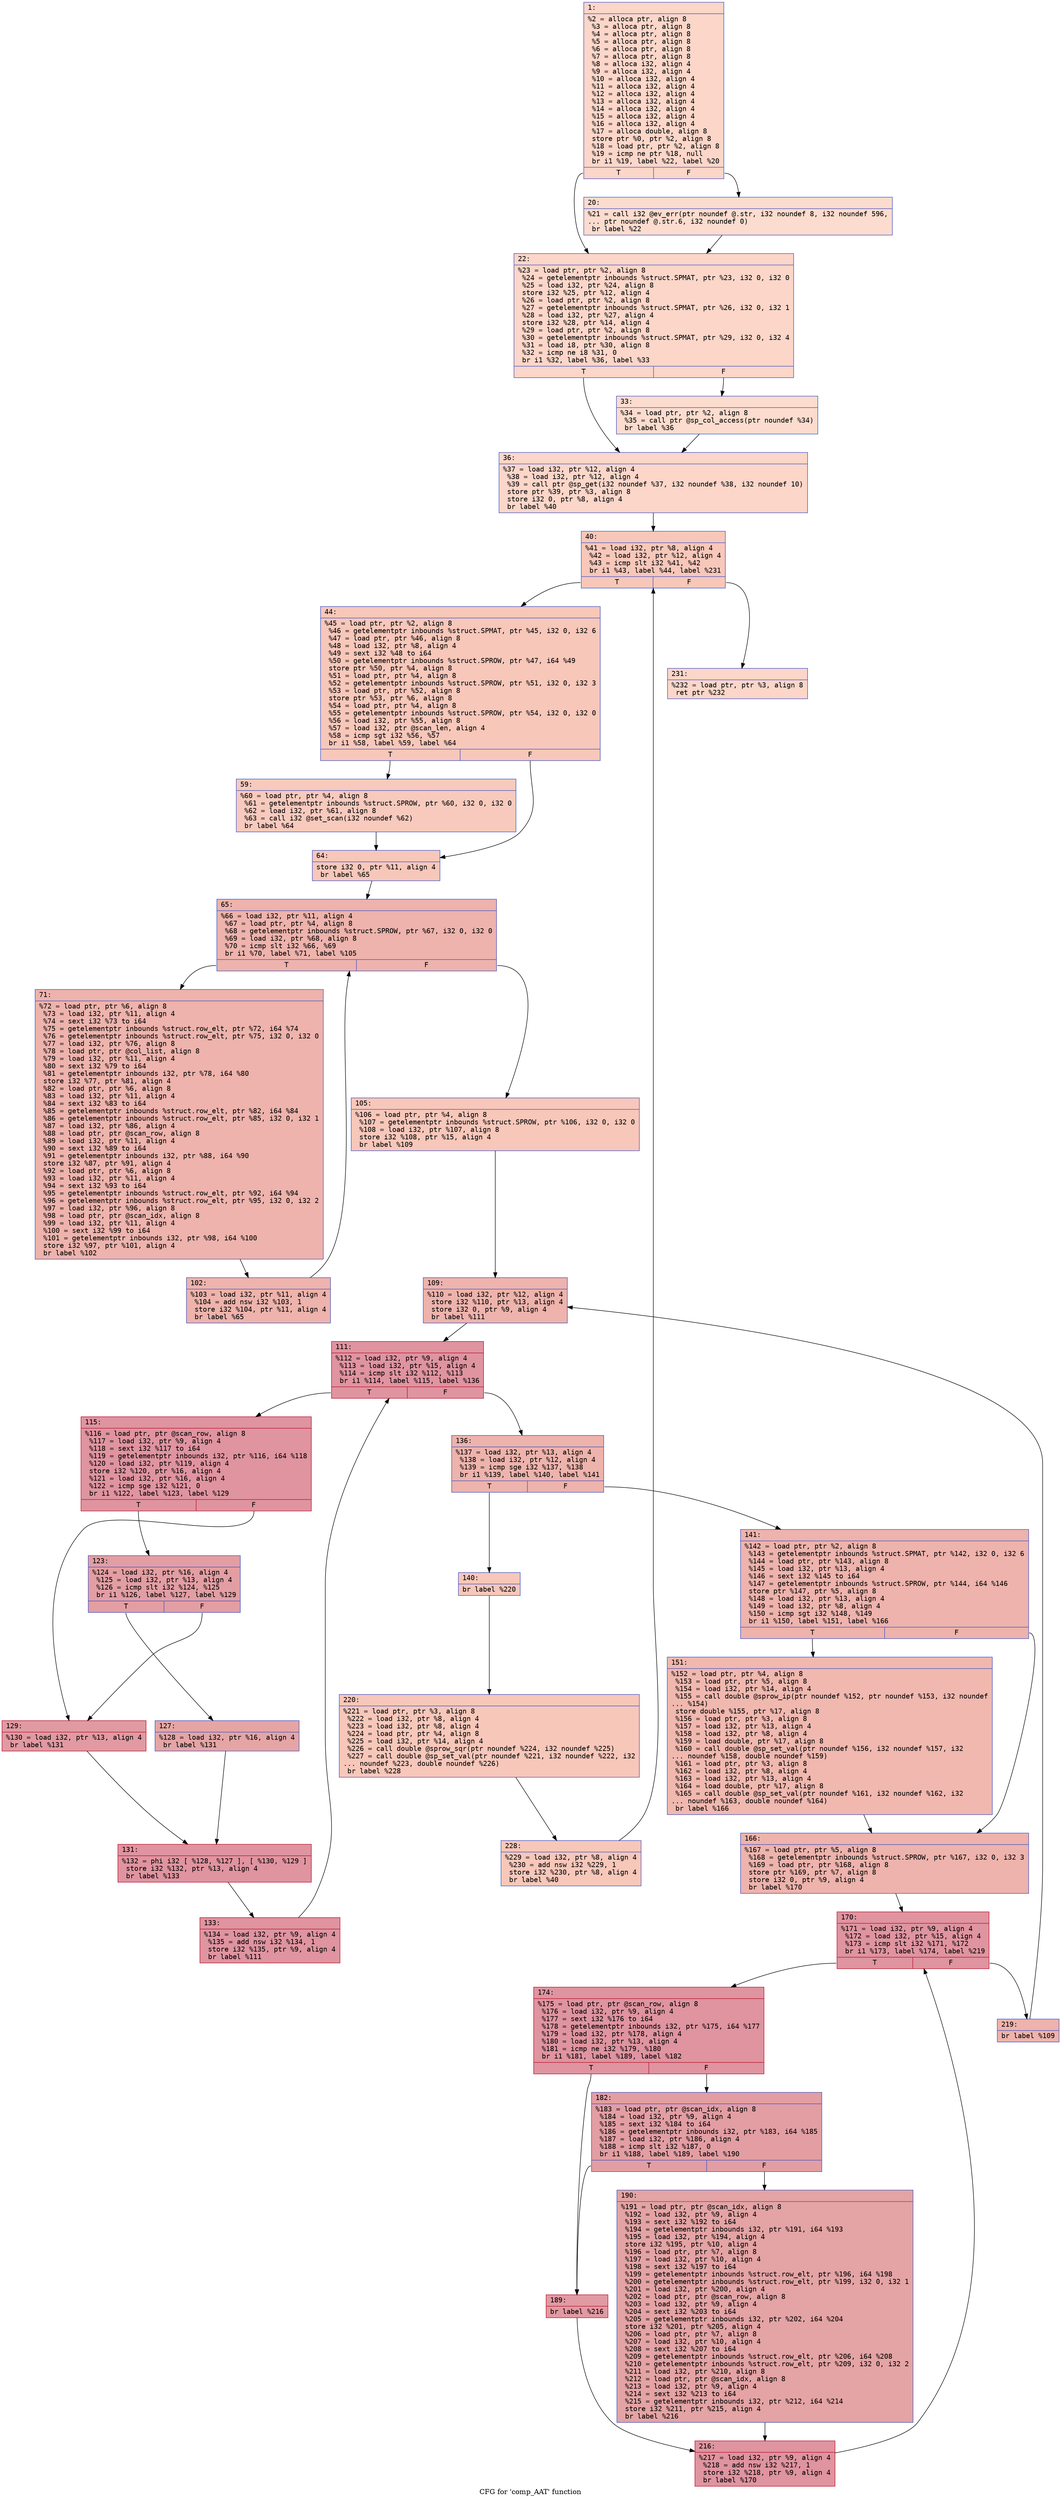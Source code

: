 digraph "CFG for 'comp_AAT' function" {
	label="CFG for 'comp_AAT' function";

	Node0x6000023b3480 [shape=record,color="#3d50c3ff", style=filled, fillcolor="#f6a38570" fontname="Courier",label="{1:\l|  %2 = alloca ptr, align 8\l  %3 = alloca ptr, align 8\l  %4 = alloca ptr, align 8\l  %5 = alloca ptr, align 8\l  %6 = alloca ptr, align 8\l  %7 = alloca ptr, align 8\l  %8 = alloca i32, align 4\l  %9 = alloca i32, align 4\l  %10 = alloca i32, align 4\l  %11 = alloca i32, align 4\l  %12 = alloca i32, align 4\l  %13 = alloca i32, align 4\l  %14 = alloca i32, align 4\l  %15 = alloca i32, align 4\l  %16 = alloca i32, align 4\l  %17 = alloca double, align 8\l  store ptr %0, ptr %2, align 8\l  %18 = load ptr, ptr %2, align 8\l  %19 = icmp ne ptr %18, null\l  br i1 %19, label %22, label %20\l|{<s0>T|<s1>F}}"];
	Node0x6000023b3480:s0 -> Node0x6000023b36b0[tooltip="1 -> 22\nProbability 62.50%" ];
	Node0x6000023b3480:s1 -> Node0x6000023b3660[tooltip="1 -> 20\nProbability 37.50%" ];
	Node0x6000023b3660 [shape=record,color="#3d50c3ff", style=filled, fillcolor="#f7af9170" fontname="Courier",label="{20:\l|  %21 = call i32 @ev_err(ptr noundef @.str, i32 noundef 8, i32 noundef 596,\l... ptr noundef @.str.6, i32 noundef 0)\l  br label %22\l}"];
	Node0x6000023b3660 -> Node0x6000023b36b0[tooltip="20 -> 22\nProbability 100.00%" ];
	Node0x6000023b36b0 [shape=record,color="#3d50c3ff", style=filled, fillcolor="#f6a38570" fontname="Courier",label="{22:\l|  %23 = load ptr, ptr %2, align 8\l  %24 = getelementptr inbounds %struct.SPMAT, ptr %23, i32 0, i32 0\l  %25 = load i32, ptr %24, align 8\l  store i32 %25, ptr %12, align 4\l  %26 = load ptr, ptr %2, align 8\l  %27 = getelementptr inbounds %struct.SPMAT, ptr %26, i32 0, i32 1\l  %28 = load i32, ptr %27, align 4\l  store i32 %28, ptr %14, align 4\l  %29 = load ptr, ptr %2, align 8\l  %30 = getelementptr inbounds %struct.SPMAT, ptr %29, i32 0, i32 4\l  %31 = load i8, ptr %30, align 8\l  %32 = icmp ne i8 %31, 0\l  br i1 %32, label %36, label %33\l|{<s0>T|<s1>F}}"];
	Node0x6000023b36b0:s0 -> Node0x6000023b3750[tooltip="22 -> 36\nProbability 62.50%" ];
	Node0x6000023b36b0:s1 -> Node0x6000023b3700[tooltip="22 -> 33\nProbability 37.50%" ];
	Node0x6000023b3700 [shape=record,color="#3d50c3ff", style=filled, fillcolor="#f7af9170" fontname="Courier",label="{33:\l|  %34 = load ptr, ptr %2, align 8\l  %35 = call ptr @sp_col_access(ptr noundef %34)\l  br label %36\l}"];
	Node0x6000023b3700 -> Node0x6000023b3750[tooltip="33 -> 36\nProbability 100.00%" ];
	Node0x6000023b3750 [shape=record,color="#3d50c3ff", style=filled, fillcolor="#f6a38570" fontname="Courier",label="{36:\l|  %37 = load i32, ptr %12, align 4\l  %38 = load i32, ptr %12, align 4\l  %39 = call ptr @sp_get(i32 noundef %37, i32 noundef %38, i32 noundef 10)\l  store ptr %39, ptr %3, align 8\l  store i32 0, ptr %8, align 4\l  br label %40\l}"];
	Node0x6000023b3750 -> Node0x6000023b37a0[tooltip="36 -> 40\nProbability 100.00%" ];
	Node0x6000023b37a0 [shape=record,color="#3d50c3ff", style=filled, fillcolor="#ec7f6370" fontname="Courier",label="{40:\l|  %41 = load i32, ptr %8, align 4\l  %42 = load i32, ptr %12, align 4\l  %43 = icmp slt i32 %41, %42\l  br i1 %43, label %44, label %231\l|{<s0>T|<s1>F}}"];
	Node0x6000023b37a0:s0 -> Node0x6000023b37f0[tooltip="40 -> 44\nProbability 96.88%" ];
	Node0x6000023b37a0:s1 -> Node0x6000023ac140[tooltip="40 -> 231\nProbability 3.12%" ];
	Node0x6000023b37f0 [shape=record,color="#3d50c3ff", style=filled, fillcolor="#ec7f6370" fontname="Courier",label="{44:\l|  %45 = load ptr, ptr %2, align 8\l  %46 = getelementptr inbounds %struct.SPMAT, ptr %45, i32 0, i32 6\l  %47 = load ptr, ptr %46, align 8\l  %48 = load i32, ptr %8, align 4\l  %49 = sext i32 %48 to i64\l  %50 = getelementptr inbounds %struct.SPROW, ptr %47, i64 %49\l  store ptr %50, ptr %4, align 8\l  %51 = load ptr, ptr %4, align 8\l  %52 = getelementptr inbounds %struct.SPROW, ptr %51, i32 0, i32 3\l  %53 = load ptr, ptr %52, align 8\l  store ptr %53, ptr %6, align 8\l  %54 = load ptr, ptr %4, align 8\l  %55 = getelementptr inbounds %struct.SPROW, ptr %54, i32 0, i32 0\l  %56 = load i32, ptr %55, align 8\l  %57 = load i32, ptr @scan_len, align 4\l  %58 = icmp sgt i32 %56, %57\l  br i1 %58, label %59, label %64\l|{<s0>T|<s1>F}}"];
	Node0x6000023b37f0:s0 -> Node0x6000023b3840[tooltip="44 -> 59\nProbability 50.00%" ];
	Node0x6000023b37f0:s1 -> Node0x6000023b3890[tooltip="44 -> 64\nProbability 50.00%" ];
	Node0x6000023b3840 [shape=record,color="#3d50c3ff", style=filled, fillcolor="#ef886b70" fontname="Courier",label="{59:\l|  %60 = load ptr, ptr %4, align 8\l  %61 = getelementptr inbounds %struct.SPROW, ptr %60, i32 0, i32 0\l  %62 = load i32, ptr %61, align 8\l  %63 = call i32 @set_scan(i32 noundef %62)\l  br label %64\l}"];
	Node0x6000023b3840 -> Node0x6000023b3890[tooltip="59 -> 64\nProbability 100.00%" ];
	Node0x6000023b3890 [shape=record,color="#3d50c3ff", style=filled, fillcolor="#ec7f6370" fontname="Courier",label="{64:\l|  store i32 0, ptr %11, align 4\l  br label %65\l}"];
	Node0x6000023b3890 -> Node0x6000023b38e0[tooltip="64 -> 65\nProbability 100.00%" ];
	Node0x6000023b38e0 [shape=record,color="#3d50c3ff", style=filled, fillcolor="#d6524470" fontname="Courier",label="{65:\l|  %66 = load i32, ptr %11, align 4\l  %67 = load ptr, ptr %4, align 8\l  %68 = getelementptr inbounds %struct.SPROW, ptr %67, i32 0, i32 0\l  %69 = load i32, ptr %68, align 8\l  %70 = icmp slt i32 %66, %69\l  br i1 %70, label %71, label %105\l|{<s0>T|<s1>F}}"];
	Node0x6000023b38e0:s0 -> Node0x6000023b3930[tooltip="65 -> 71\nProbability 96.88%" ];
	Node0x6000023b38e0:s1 -> Node0x6000023b39d0[tooltip="65 -> 105\nProbability 3.12%" ];
	Node0x6000023b3930 [shape=record,color="#3d50c3ff", style=filled, fillcolor="#d6524470" fontname="Courier",label="{71:\l|  %72 = load ptr, ptr %6, align 8\l  %73 = load i32, ptr %11, align 4\l  %74 = sext i32 %73 to i64\l  %75 = getelementptr inbounds %struct.row_elt, ptr %72, i64 %74\l  %76 = getelementptr inbounds %struct.row_elt, ptr %75, i32 0, i32 0\l  %77 = load i32, ptr %76, align 8\l  %78 = load ptr, ptr @col_list, align 8\l  %79 = load i32, ptr %11, align 4\l  %80 = sext i32 %79 to i64\l  %81 = getelementptr inbounds i32, ptr %78, i64 %80\l  store i32 %77, ptr %81, align 4\l  %82 = load ptr, ptr %6, align 8\l  %83 = load i32, ptr %11, align 4\l  %84 = sext i32 %83 to i64\l  %85 = getelementptr inbounds %struct.row_elt, ptr %82, i64 %84\l  %86 = getelementptr inbounds %struct.row_elt, ptr %85, i32 0, i32 1\l  %87 = load i32, ptr %86, align 4\l  %88 = load ptr, ptr @scan_row, align 8\l  %89 = load i32, ptr %11, align 4\l  %90 = sext i32 %89 to i64\l  %91 = getelementptr inbounds i32, ptr %88, i64 %90\l  store i32 %87, ptr %91, align 4\l  %92 = load ptr, ptr %6, align 8\l  %93 = load i32, ptr %11, align 4\l  %94 = sext i32 %93 to i64\l  %95 = getelementptr inbounds %struct.row_elt, ptr %92, i64 %94\l  %96 = getelementptr inbounds %struct.row_elt, ptr %95, i32 0, i32 2\l  %97 = load i32, ptr %96, align 8\l  %98 = load ptr, ptr @scan_idx, align 8\l  %99 = load i32, ptr %11, align 4\l  %100 = sext i32 %99 to i64\l  %101 = getelementptr inbounds i32, ptr %98, i64 %100\l  store i32 %97, ptr %101, align 4\l  br label %102\l}"];
	Node0x6000023b3930 -> Node0x6000023b3980[tooltip="71 -> 102\nProbability 100.00%" ];
	Node0x6000023b3980 [shape=record,color="#3d50c3ff", style=filled, fillcolor="#d6524470" fontname="Courier",label="{102:\l|  %103 = load i32, ptr %11, align 4\l  %104 = add nsw i32 %103, 1\l  store i32 %104, ptr %11, align 4\l  br label %65\l}"];
	Node0x6000023b3980 -> Node0x6000023b38e0[tooltip="102 -> 65\nProbability 100.00%" ];
	Node0x6000023b39d0 [shape=record,color="#3d50c3ff", style=filled, fillcolor="#ec7f6370" fontname="Courier",label="{105:\l|  %106 = load ptr, ptr %4, align 8\l  %107 = getelementptr inbounds %struct.SPROW, ptr %106, i32 0, i32 0\l  %108 = load i32, ptr %107, align 8\l  store i32 %108, ptr %15, align 4\l  br label %109\l}"];
	Node0x6000023b39d0 -> Node0x6000023b3a20[tooltip="105 -> 109\nProbability 100.00%" ];
	Node0x6000023b3a20 [shape=record,color="#3d50c3ff", style=filled, fillcolor="#d6524470" fontname="Courier",label="{109:\l|  %110 = load i32, ptr %12, align 4\l  store i32 %110, ptr %13, align 4\l  store i32 0, ptr %9, align 4\l  br label %111\l}"];
	Node0x6000023b3a20 -> Node0x6000023b3a70[tooltip="109 -> 111\nProbability 100.00%" ];
	Node0x6000023b3a70 [shape=record,color="#b70d28ff", style=filled, fillcolor="#b70d2870" fontname="Courier",label="{111:\l|  %112 = load i32, ptr %9, align 4\l  %113 = load i32, ptr %15, align 4\l  %114 = icmp slt i32 %112, %113\l  br i1 %114, label %115, label %136\l|{<s0>T|<s1>F}}"];
	Node0x6000023b3a70:s0 -> Node0x6000023b3ac0[tooltip="111 -> 115\nProbability 96.88%" ];
	Node0x6000023b3a70:s1 -> Node0x6000023b3ca0[tooltip="111 -> 136\nProbability 3.12%" ];
	Node0x6000023b3ac0 [shape=record,color="#b70d28ff", style=filled, fillcolor="#b70d2870" fontname="Courier",label="{115:\l|  %116 = load ptr, ptr @scan_row, align 8\l  %117 = load i32, ptr %9, align 4\l  %118 = sext i32 %117 to i64\l  %119 = getelementptr inbounds i32, ptr %116, i64 %118\l  %120 = load i32, ptr %119, align 4\l  store i32 %120, ptr %16, align 4\l  %121 = load i32, ptr %16, align 4\l  %122 = icmp sge i32 %121, 0\l  br i1 %122, label %123, label %129\l|{<s0>T|<s1>F}}"];
	Node0x6000023b3ac0:s0 -> Node0x6000023b3b10[tooltip="115 -> 123\nProbability 50.00%" ];
	Node0x6000023b3ac0:s1 -> Node0x6000023b3bb0[tooltip="115 -> 129\nProbability 50.00%" ];
	Node0x6000023b3b10 [shape=record,color="#3d50c3ff", style=filled, fillcolor="#be242e70" fontname="Courier",label="{123:\l|  %124 = load i32, ptr %16, align 4\l  %125 = load i32, ptr %13, align 4\l  %126 = icmp slt i32 %124, %125\l  br i1 %126, label %127, label %129\l|{<s0>T|<s1>F}}"];
	Node0x6000023b3b10:s0 -> Node0x6000023b3b60[tooltip="123 -> 127\nProbability 50.00%" ];
	Node0x6000023b3b10:s1 -> Node0x6000023b3bb0[tooltip="123 -> 129\nProbability 50.00%" ];
	Node0x6000023b3b60 [shape=record,color="#3d50c3ff", style=filled, fillcolor="#c5333470" fontname="Courier",label="{127:\l|  %128 = load i32, ptr %16, align 4\l  br label %131\l}"];
	Node0x6000023b3b60 -> Node0x6000023b3c00[tooltip="127 -> 131\nProbability 100.00%" ];
	Node0x6000023b3bb0 [shape=record,color="#b70d28ff", style=filled, fillcolor="#bb1b2c70" fontname="Courier",label="{129:\l|  %130 = load i32, ptr %13, align 4\l  br label %131\l}"];
	Node0x6000023b3bb0 -> Node0x6000023b3c00[tooltip="129 -> 131\nProbability 100.00%" ];
	Node0x6000023b3c00 [shape=record,color="#b70d28ff", style=filled, fillcolor="#b70d2870" fontname="Courier",label="{131:\l|  %132 = phi i32 [ %128, %127 ], [ %130, %129 ]\l  store i32 %132, ptr %13, align 4\l  br label %133\l}"];
	Node0x6000023b3c00 -> Node0x6000023b3c50[tooltip="131 -> 133\nProbability 100.00%" ];
	Node0x6000023b3c50 [shape=record,color="#b70d28ff", style=filled, fillcolor="#b70d2870" fontname="Courier",label="{133:\l|  %134 = load i32, ptr %9, align 4\l  %135 = add nsw i32 %134, 1\l  store i32 %135, ptr %9, align 4\l  br label %111\l}"];
	Node0x6000023b3c50 -> Node0x6000023b3a70[tooltip="133 -> 111\nProbability 100.00%" ];
	Node0x6000023b3ca0 [shape=record,color="#3d50c3ff", style=filled, fillcolor="#d6524470" fontname="Courier",label="{136:\l|  %137 = load i32, ptr %13, align 4\l  %138 = load i32, ptr %12, align 4\l  %139 = icmp sge i32 %137, %138\l  br i1 %139, label %140, label %141\l|{<s0>T|<s1>F}}"];
	Node0x6000023b3ca0:s0 -> Node0x6000023b3cf0[tooltip="136 -> 140\nProbability 3.12%" ];
	Node0x6000023b3ca0:s1 -> Node0x6000023b3d40[tooltip="136 -> 141\nProbability 96.88%" ];
	Node0x6000023b3cf0 [shape=record,color="#3d50c3ff", style=filled, fillcolor="#ec7f6370" fontname="Courier",label="{140:\l|  br label %220\l}"];
	Node0x6000023b3cf0 -> Node0x6000023ac0a0[tooltip="140 -> 220\nProbability 100.00%" ];
	Node0x6000023b3d40 [shape=record,color="#3d50c3ff", style=filled, fillcolor="#d6524470" fontname="Courier",label="{141:\l|  %142 = load ptr, ptr %2, align 8\l  %143 = getelementptr inbounds %struct.SPMAT, ptr %142, i32 0, i32 6\l  %144 = load ptr, ptr %143, align 8\l  %145 = load i32, ptr %13, align 4\l  %146 = sext i32 %145 to i64\l  %147 = getelementptr inbounds %struct.SPROW, ptr %144, i64 %146\l  store ptr %147, ptr %5, align 8\l  %148 = load i32, ptr %13, align 4\l  %149 = load i32, ptr %8, align 4\l  %150 = icmp sgt i32 %148, %149\l  br i1 %150, label %151, label %166\l|{<s0>T|<s1>F}}"];
	Node0x6000023b3d40:s0 -> Node0x6000023b3d90[tooltip="141 -> 151\nProbability 50.00%" ];
	Node0x6000023b3d40:s1 -> Node0x6000023b3de0[tooltip="141 -> 166\nProbability 50.00%" ];
	Node0x6000023b3d90 [shape=record,color="#3d50c3ff", style=filled, fillcolor="#dc5d4a70" fontname="Courier",label="{151:\l|  %152 = load ptr, ptr %4, align 8\l  %153 = load ptr, ptr %5, align 8\l  %154 = load i32, ptr %14, align 4\l  %155 = call double @sprow_ip(ptr noundef %152, ptr noundef %153, i32 noundef\l... %154)\l  store double %155, ptr %17, align 8\l  %156 = load ptr, ptr %3, align 8\l  %157 = load i32, ptr %13, align 4\l  %158 = load i32, ptr %8, align 4\l  %159 = load double, ptr %17, align 8\l  %160 = call double @sp_set_val(ptr noundef %156, i32 noundef %157, i32\l... noundef %158, double noundef %159)\l  %161 = load ptr, ptr %3, align 8\l  %162 = load i32, ptr %8, align 4\l  %163 = load i32, ptr %13, align 4\l  %164 = load double, ptr %17, align 8\l  %165 = call double @sp_set_val(ptr noundef %161, i32 noundef %162, i32\l... noundef %163, double noundef %164)\l  br label %166\l}"];
	Node0x6000023b3d90 -> Node0x6000023b3de0[tooltip="151 -> 166\nProbability 100.00%" ];
	Node0x6000023b3de0 [shape=record,color="#3d50c3ff", style=filled, fillcolor="#d6524470" fontname="Courier",label="{166:\l|  %167 = load ptr, ptr %5, align 8\l  %168 = getelementptr inbounds %struct.SPROW, ptr %167, i32 0, i32 3\l  %169 = load ptr, ptr %168, align 8\l  store ptr %169, ptr %7, align 8\l  store i32 0, ptr %9, align 4\l  br label %170\l}"];
	Node0x6000023b3de0 -> Node0x6000023b3e30[tooltip="166 -> 170\nProbability 100.00%" ];
	Node0x6000023b3e30 [shape=record,color="#b70d28ff", style=filled, fillcolor="#b70d2870" fontname="Courier",label="{170:\l|  %171 = load i32, ptr %9, align 4\l  %172 = load i32, ptr %15, align 4\l  %173 = icmp slt i32 %171, %172\l  br i1 %173, label %174, label %219\l|{<s0>T|<s1>F}}"];
	Node0x6000023b3e30:s0 -> Node0x6000023b3e80[tooltip="170 -> 174\nProbability 96.88%" ];
	Node0x6000023b3e30:s1 -> Node0x6000023ac050[tooltip="170 -> 219\nProbability 3.12%" ];
	Node0x6000023b3e80 [shape=record,color="#b70d28ff", style=filled, fillcolor="#b70d2870" fontname="Courier",label="{174:\l|  %175 = load ptr, ptr @scan_row, align 8\l  %176 = load i32, ptr %9, align 4\l  %177 = sext i32 %176 to i64\l  %178 = getelementptr inbounds i32, ptr %175, i64 %177\l  %179 = load i32, ptr %178, align 4\l  %180 = load i32, ptr %13, align 4\l  %181 = icmp ne i32 %179, %180\l  br i1 %181, label %189, label %182\l|{<s0>T|<s1>F}}"];
	Node0x6000023b3e80:s0 -> Node0x6000023b3f20[tooltip="174 -> 189\nProbability 50.00%" ];
	Node0x6000023b3e80:s1 -> Node0x6000023b3ed0[tooltip="174 -> 182\nProbability 50.00%" ];
	Node0x6000023b3ed0 [shape=record,color="#3d50c3ff", style=filled, fillcolor="#be242e70" fontname="Courier",label="{182:\l|  %183 = load ptr, ptr @scan_idx, align 8\l  %184 = load i32, ptr %9, align 4\l  %185 = sext i32 %184 to i64\l  %186 = getelementptr inbounds i32, ptr %183, i64 %185\l  %187 = load i32, ptr %186, align 4\l  %188 = icmp slt i32 %187, 0\l  br i1 %188, label %189, label %190\l|{<s0>T|<s1>F}}"];
	Node0x6000023b3ed0:s0 -> Node0x6000023b3f20[tooltip="182 -> 189\nProbability 37.50%" ];
	Node0x6000023b3ed0:s1 -> Node0x6000023b3f70[tooltip="182 -> 190\nProbability 62.50%" ];
	Node0x6000023b3f20 [shape=record,color="#b70d28ff", style=filled, fillcolor="#bb1b2c70" fontname="Courier",label="{189:\l|  br label %216\l}"];
	Node0x6000023b3f20 -> Node0x6000023ac000[tooltip="189 -> 216\nProbability 100.00%" ];
	Node0x6000023b3f70 [shape=record,color="#3d50c3ff", style=filled, fillcolor="#c32e3170" fontname="Courier",label="{190:\l|  %191 = load ptr, ptr @scan_idx, align 8\l  %192 = load i32, ptr %9, align 4\l  %193 = sext i32 %192 to i64\l  %194 = getelementptr inbounds i32, ptr %191, i64 %193\l  %195 = load i32, ptr %194, align 4\l  store i32 %195, ptr %10, align 4\l  %196 = load ptr, ptr %7, align 8\l  %197 = load i32, ptr %10, align 4\l  %198 = sext i32 %197 to i64\l  %199 = getelementptr inbounds %struct.row_elt, ptr %196, i64 %198\l  %200 = getelementptr inbounds %struct.row_elt, ptr %199, i32 0, i32 1\l  %201 = load i32, ptr %200, align 4\l  %202 = load ptr, ptr @scan_row, align 8\l  %203 = load i32, ptr %9, align 4\l  %204 = sext i32 %203 to i64\l  %205 = getelementptr inbounds i32, ptr %202, i64 %204\l  store i32 %201, ptr %205, align 4\l  %206 = load ptr, ptr %7, align 8\l  %207 = load i32, ptr %10, align 4\l  %208 = sext i32 %207 to i64\l  %209 = getelementptr inbounds %struct.row_elt, ptr %206, i64 %208\l  %210 = getelementptr inbounds %struct.row_elt, ptr %209, i32 0, i32 2\l  %211 = load i32, ptr %210, align 8\l  %212 = load ptr, ptr @scan_idx, align 8\l  %213 = load i32, ptr %9, align 4\l  %214 = sext i32 %213 to i64\l  %215 = getelementptr inbounds i32, ptr %212, i64 %214\l  store i32 %211, ptr %215, align 4\l  br label %216\l}"];
	Node0x6000023b3f70 -> Node0x6000023ac000[tooltip="190 -> 216\nProbability 100.00%" ];
	Node0x6000023ac000 [shape=record,color="#b70d28ff", style=filled, fillcolor="#b70d2870" fontname="Courier",label="{216:\l|  %217 = load i32, ptr %9, align 4\l  %218 = add nsw i32 %217, 1\l  store i32 %218, ptr %9, align 4\l  br label %170\l}"];
	Node0x6000023ac000 -> Node0x6000023b3e30[tooltip="216 -> 170\nProbability 100.00%" ];
	Node0x6000023ac050 [shape=record,color="#3d50c3ff", style=filled, fillcolor="#d6524470" fontname="Courier",label="{219:\l|  br label %109\l}"];
	Node0x6000023ac050 -> Node0x6000023b3a20[tooltip="219 -> 109\nProbability 100.00%" ];
	Node0x6000023ac0a0 [shape=record,color="#3d50c3ff", style=filled, fillcolor="#ec7f6370" fontname="Courier",label="{220:\l|  %221 = load ptr, ptr %3, align 8\l  %222 = load i32, ptr %8, align 4\l  %223 = load i32, ptr %8, align 4\l  %224 = load ptr, ptr %4, align 8\l  %225 = load i32, ptr %14, align 4\l  %226 = call double @sprow_sqr(ptr noundef %224, i32 noundef %225)\l  %227 = call double @sp_set_val(ptr noundef %221, i32 noundef %222, i32\l... noundef %223, double noundef %226)\l  br label %228\l}"];
	Node0x6000023ac0a0 -> Node0x6000023ac0f0[tooltip="220 -> 228\nProbability 100.00%" ];
	Node0x6000023ac0f0 [shape=record,color="#3d50c3ff", style=filled, fillcolor="#ec7f6370" fontname="Courier",label="{228:\l|  %229 = load i32, ptr %8, align 4\l  %230 = add nsw i32 %229, 1\l  store i32 %230, ptr %8, align 4\l  br label %40\l}"];
	Node0x6000023ac0f0 -> Node0x6000023b37a0[tooltip="228 -> 40\nProbability 100.00%" ];
	Node0x6000023ac140 [shape=record,color="#3d50c3ff", style=filled, fillcolor="#f6a38570" fontname="Courier",label="{231:\l|  %232 = load ptr, ptr %3, align 8\l  ret ptr %232\l}"];
}
